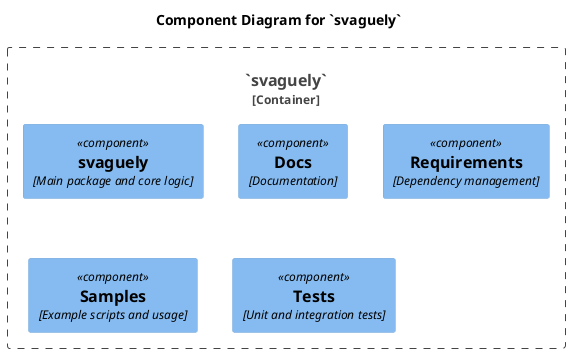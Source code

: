 @startuml C4_Component_svaguely
!include <C4/C4_Component.puml>

title Component Diagram for `svaguely`

Container_Boundary(svaguely, "`svaguely`") {
    Component(svaguely_pkg, "svaguely", "Main package and core logic")
    Component(docs, "Docs", "Documentation")
    Component(requirements, "Requirements", "Dependency management")
    Component(samples, "Samples", "Example scripts and usage")
    Component(tests, "Tests", "Unit and integration tests")
}

@enduml